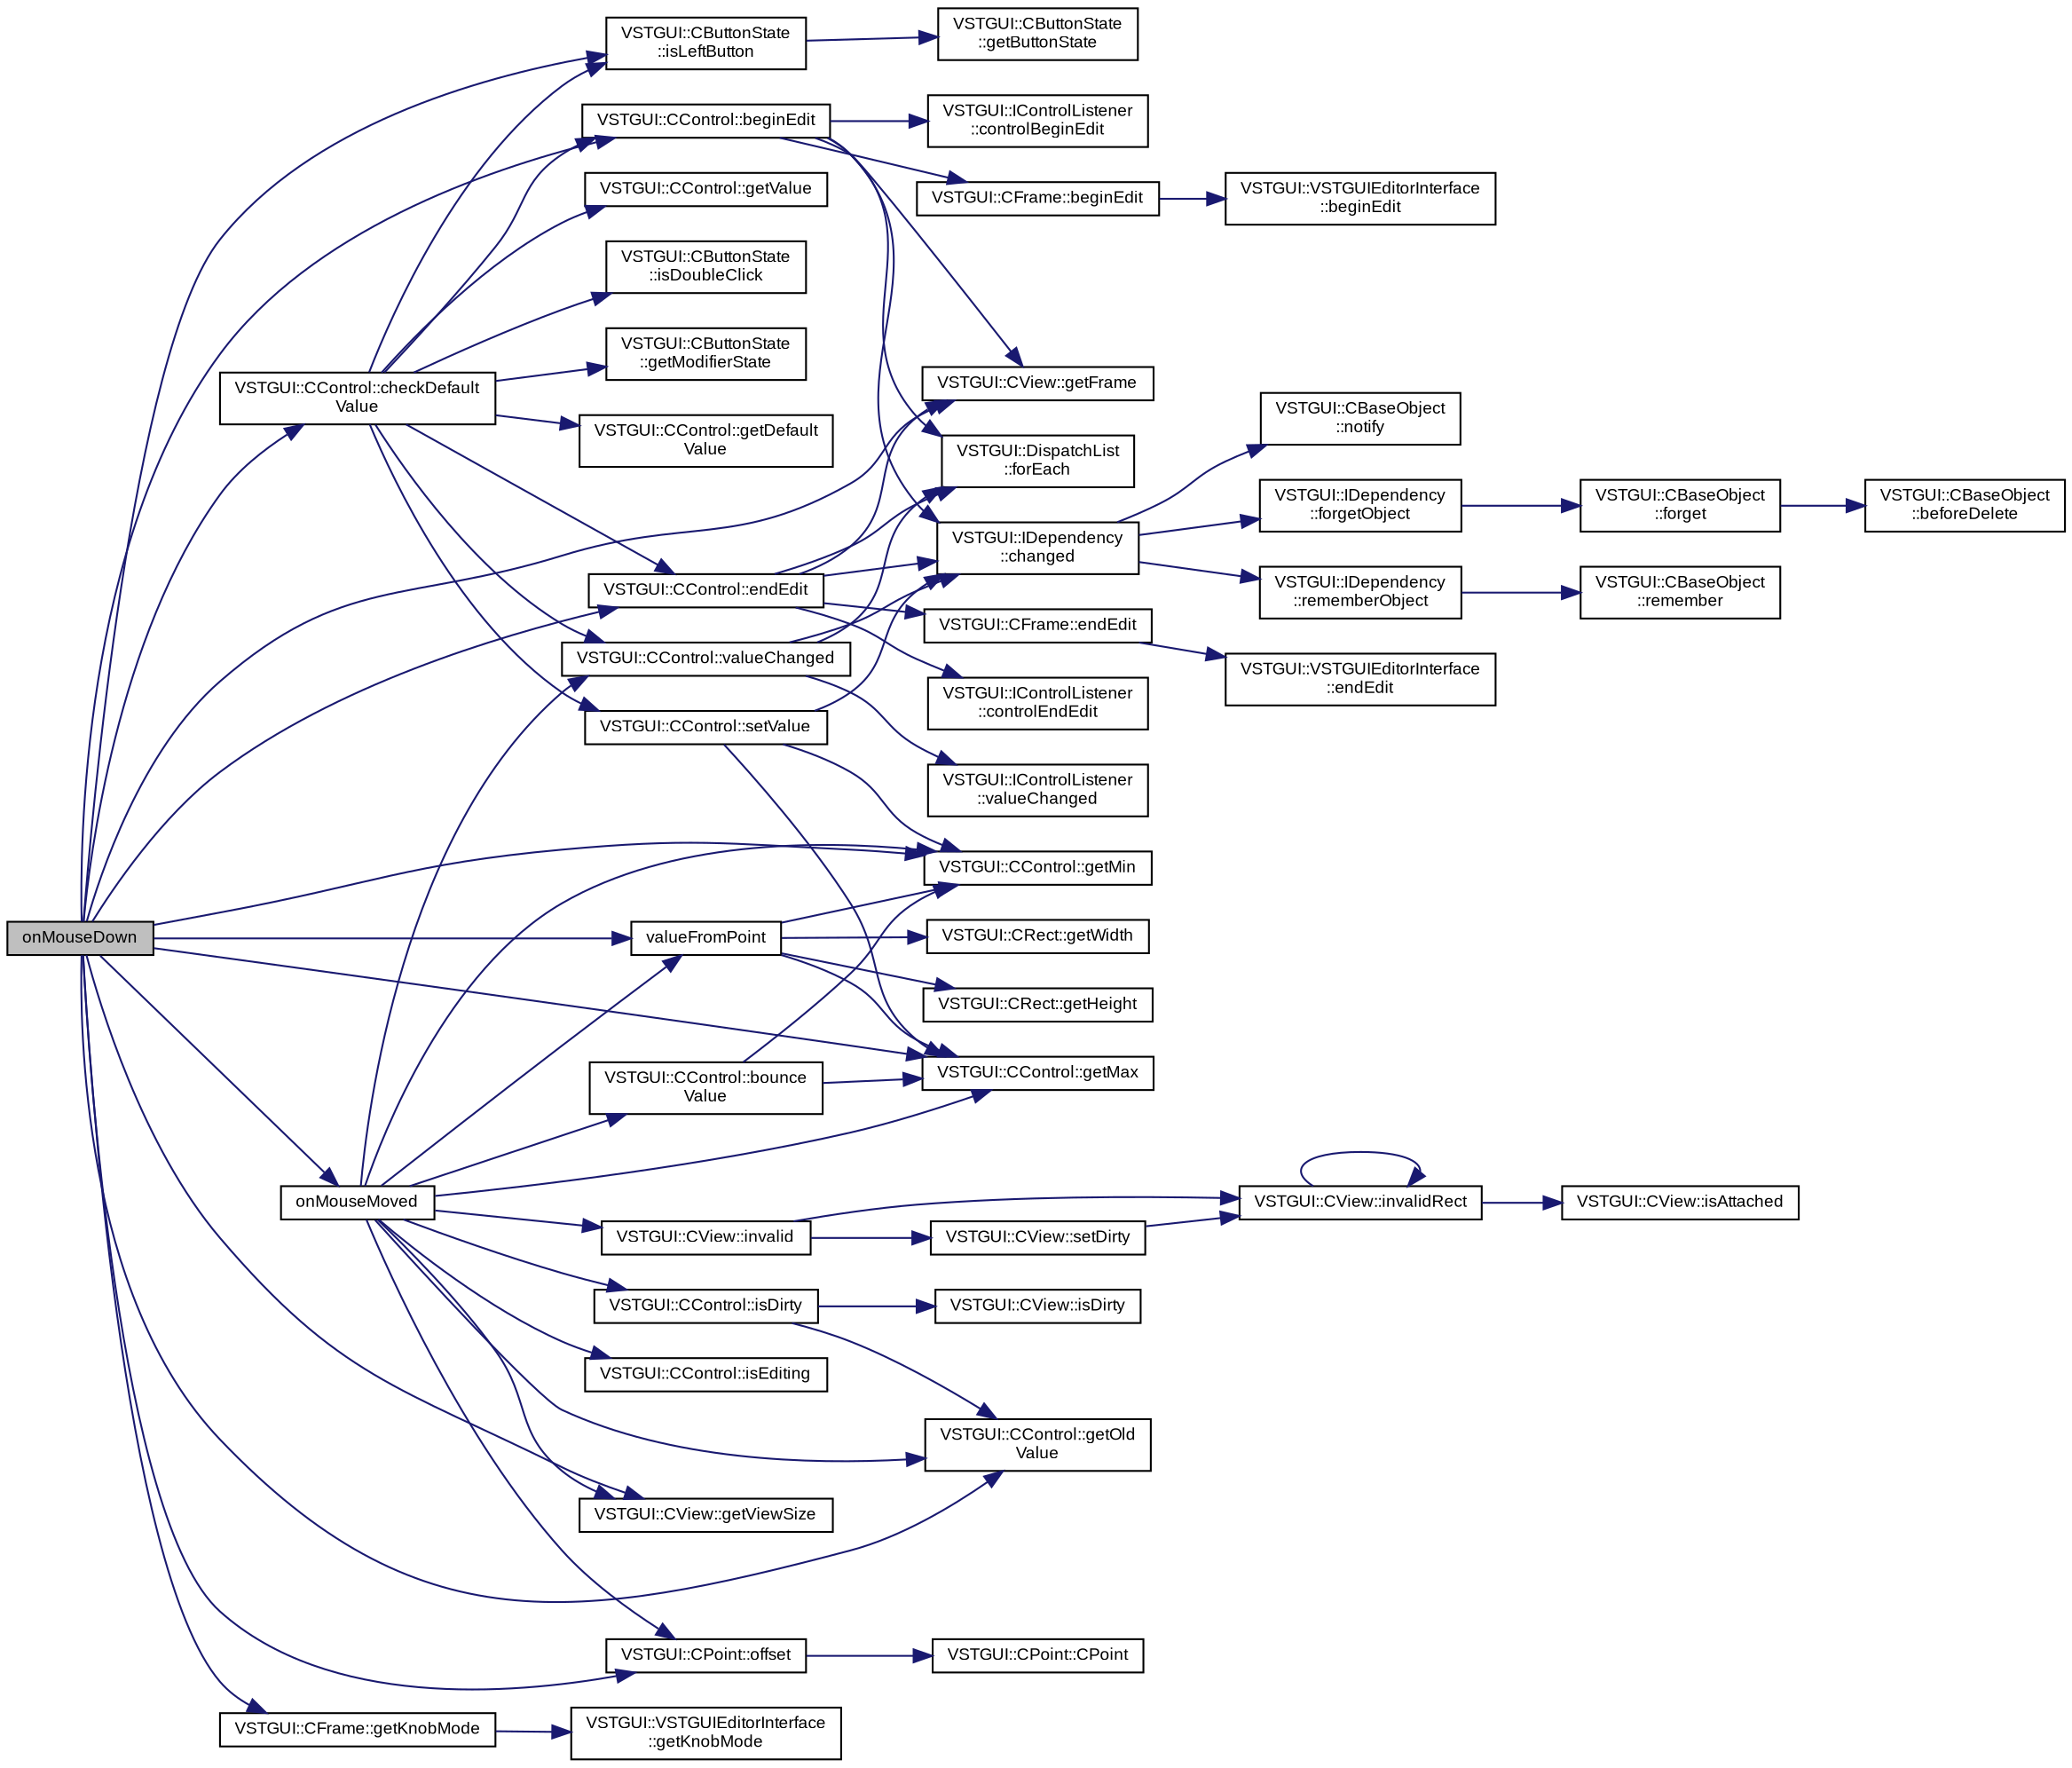 digraph "onMouseDown"
{
  bgcolor="transparent";
  edge [fontname="Arial",fontsize="9",labelfontname="Arial",labelfontsize="9"];
  node [fontname="Arial",fontsize="9",shape=record];
  rankdir="LR";
  Node1 [label="onMouseDown",height=0.2,width=0.4,color="black", fillcolor="grey75", style="filled" fontcolor="black"];
  Node1 -> Node2 [color="midnightblue",fontsize="9",style="solid",fontname="Arial"];
  Node2 [label="VSTGUI::CButtonState\l::isLeftButton",height=0.2,width=0.4,color="black",URL="$struct_v_s_t_g_u_i_1_1_c_button_state.html#a8805dc9a4851984ab15703ab3836fb9a"];
  Node2 -> Node3 [color="midnightblue",fontsize="9",style="solid",fontname="Arial"];
  Node3 [label="VSTGUI::CButtonState\l::getButtonState",height=0.2,width=0.4,color="black",URL="$struct_v_s_t_g_u_i_1_1_c_button_state.html#a9c6e0e58f7d529d9a193e1f32e722337"];
  Node1 -> Node4 [color="midnightblue",fontsize="9",style="solid",fontname="Arial"];
  Node4 [label="VSTGUI::CControl::beginEdit",height=0.2,width=0.4,color="black",URL="$class_v_s_t_g_u_i_1_1_c_control.html#a417db65751882b949a8ebdc2c10ada93"];
  Node4 -> Node5 [color="midnightblue",fontsize="9",style="solid",fontname="Arial"];
  Node5 [label="VSTGUI::IControlListener\l::controlBeginEdit",height=0.2,width=0.4,color="black",URL="$class_v_s_t_g_u_i_1_1_i_control_listener.html#ac869f70637c74c5d1d8e859182a15647"];
  Node4 -> Node6 [color="midnightblue",fontsize="9",style="solid",fontname="Arial"];
  Node6 [label="VSTGUI::DispatchList\l::forEach",height=0.2,width=0.4,color="black",URL="$class_v_s_t_g_u_i_1_1_dispatch_list.html#a09cd3391119d3266c5d62ec8525d503d"];
  Node4 -> Node7 [color="midnightblue",fontsize="9",style="solid",fontname="Arial"];
  Node7 [label="VSTGUI::IDependency\l::changed",height=0.2,width=0.4,color="black",URL="$class_v_s_t_g_u_i_1_1_i_dependency.html#acac105ad797d9700f9a31946792ecbc0"];
  Node7 -> Node8 [color="midnightblue",fontsize="9",style="solid",fontname="Arial"];
  Node8 [label="VSTGUI::IDependency\l::rememberObject",height=0.2,width=0.4,color="black",URL="$class_v_s_t_g_u_i_1_1_i_dependency.html#a9005955fa448192caddbbced658a616c"];
  Node8 -> Node9 [color="midnightblue",fontsize="9",style="solid",fontname="Arial"];
  Node9 [label="VSTGUI::CBaseObject\l::remember",height=0.2,width=0.4,color="black",URL="$class_v_s_t_g_u_i_1_1_c_base_object.html#ada0719d1daaca4af1795018001769311",tooltip="increase refcount "];
  Node7 -> Node10 [color="midnightblue",fontsize="9",style="solid",fontname="Arial"];
  Node10 [label="VSTGUI::CBaseObject\l::notify",height=0.2,width=0.4,color="black",URL="$class_v_s_t_g_u_i_1_1_c_base_object.html#ab18c3bcc0cb674396848861dfd78a83a"];
  Node7 -> Node11 [color="midnightblue",fontsize="9",style="solid",fontname="Arial"];
  Node11 [label="VSTGUI::IDependency\l::forgetObject",height=0.2,width=0.4,color="black",URL="$class_v_s_t_g_u_i_1_1_i_dependency.html#a626f70bf0ebe5646d8e1335e5c8a607a"];
  Node11 -> Node12 [color="midnightblue",fontsize="9",style="solid",fontname="Arial"];
  Node12 [label="VSTGUI::CBaseObject\l::forget",height=0.2,width=0.4,color="black",URL="$class_v_s_t_g_u_i_1_1_c_base_object.html#ad63e28fbe95a3458c97c60bfacd47ab8",tooltip="decrease refcount and delete object if refcount == 0 "];
  Node12 -> Node13 [color="midnightblue",fontsize="9",style="solid",fontname="Arial"];
  Node13 [label="VSTGUI::CBaseObject\l::beforeDelete",height=0.2,width=0.4,color="black",URL="$class_v_s_t_g_u_i_1_1_c_base_object.html#a7109cc8e58c631f14b338c5e60633d7b"];
  Node4 -> Node14 [color="midnightblue",fontsize="9",style="solid",fontname="Arial"];
  Node14 [label="VSTGUI::CView::getFrame",height=0.2,width=0.4,color="black",URL="$class_v_s_t_g_u_i_1_1_c_view.html#a2045d5fae6d0f8c615dc55113828359a",tooltip="get frame "];
  Node4 -> Node15 [color="midnightblue",fontsize="9",style="solid",fontname="Arial"];
  Node15 [label="VSTGUI::CFrame::beginEdit",height=0.2,width=0.4,color="black",URL="$class_v_s_t_g_u_i_1_1_c_frame.html#a6de7a2ecde27b7207ecdecc59c2b1ca7"];
  Node15 -> Node16 [color="midnightblue",fontsize="9",style="solid",fontname="Arial"];
  Node16 [label="VSTGUI::VSTGUIEditorInterface\l::beginEdit",height=0.2,width=0.4,color="black",URL="$class_v_s_t_g_u_i_1_1_v_s_t_g_u_i_editor_interface.html#a9caf292b83f96562e7e8c99f2a07624f"];
  Node1 -> Node17 [color="midnightblue",fontsize="9",style="solid",fontname="Arial"];
  Node17 [label="VSTGUI::CControl::checkDefault\lValue",height=0.2,width=0.4,color="black",URL="$class_v_s_t_g_u_i_1_1_c_control.html#a5b0ed7ded11a5b04a43b49dd15a85190"];
  Node17 -> Node18 [color="midnightblue",fontsize="9",style="solid",fontname="Arial"];
  Node18 [label="VSTGUI::CButtonState\l::isDoubleClick",height=0.2,width=0.4,color="black",URL="$struct_v_s_t_g_u_i_1_1_c_button_state.html#af87e930ee47a3c26dd48db7bc16b8be0"];
  Node17 -> Node2 [color="midnightblue",fontsize="9",style="solid",fontname="Arial"];
  Node17 -> Node19 [color="midnightblue",fontsize="9",style="solid",fontname="Arial"];
  Node19 [label="VSTGUI::CButtonState\l::getModifierState",height=0.2,width=0.4,color="black",URL="$struct_v_s_t_g_u_i_1_1_c_button_state.html#abff18c885535aa056962001fe1565f89"];
  Node17 -> Node20 [color="midnightblue",fontsize="9",style="solid",fontname="Arial"];
  Node20 [label="VSTGUI::CControl::getDefault\lValue",height=0.2,width=0.4,color="black",URL="$class_v_s_t_g_u_i_1_1_c_control.html#a270fb3ed4aaea413d4dc650eb984e384"];
  Node17 -> Node21 [color="midnightblue",fontsize="9",style="solid",fontname="Arial"];
  Node21 [label="VSTGUI::CControl::getValue",height=0.2,width=0.4,color="black",URL="$class_v_s_t_g_u_i_1_1_c_control.html#a0cecc937d7e222b7e3d8fac5294aa38f"];
  Node17 -> Node4 [color="midnightblue",fontsize="9",style="solid",fontname="Arial"];
  Node17 -> Node22 [color="midnightblue",fontsize="9",style="solid",fontname="Arial"];
  Node22 [label="VSTGUI::CControl::setValue",height=0.2,width=0.4,color="black",URL="$class_v_s_t_g_u_i_1_1_c_control.html#a06bf62da9ba043bcf1b4c26bb2bf357b"];
  Node22 -> Node23 [color="midnightblue",fontsize="9",style="solid",fontname="Arial"];
  Node23 [label="VSTGUI::CControl::getMin",height=0.2,width=0.4,color="black",URL="$class_v_s_t_g_u_i_1_1_c_control.html#a7cf3216ed0a504f4bab603c67ef403f2"];
  Node22 -> Node24 [color="midnightblue",fontsize="9",style="solid",fontname="Arial"];
  Node24 [label="VSTGUI::CControl::getMax",height=0.2,width=0.4,color="black",URL="$class_v_s_t_g_u_i_1_1_c_control.html#aa89b448a266e794c3d967593b3faf4a8"];
  Node22 -> Node7 [color="midnightblue",fontsize="9",style="solid",fontname="Arial"];
  Node17 -> Node25 [color="midnightblue",fontsize="9",style="solid",fontname="Arial"];
  Node25 [label="VSTGUI::CControl::valueChanged",height=0.2,width=0.4,color="black",URL="$class_v_s_t_g_u_i_1_1_c_control.html#ae57d02e392f1505445a7d83f1a18d96c",tooltip="notifies listener and dependent objects "];
  Node25 -> Node26 [color="midnightblue",fontsize="9",style="solid",fontname="Arial"];
  Node26 [label="VSTGUI::IControlListener\l::valueChanged",height=0.2,width=0.4,color="black",URL="$class_v_s_t_g_u_i_1_1_i_control_listener.html#a296f15a574e04152381eb01632abfec1"];
  Node25 -> Node6 [color="midnightblue",fontsize="9",style="solid",fontname="Arial"];
  Node25 -> Node7 [color="midnightblue",fontsize="9",style="solid",fontname="Arial"];
  Node17 -> Node27 [color="midnightblue",fontsize="9",style="solid",fontname="Arial"];
  Node27 [label="VSTGUI::CControl::endEdit",height=0.2,width=0.4,color="black",URL="$class_v_s_t_g_u_i_1_1_c_control.html#ace186d3a60dee99bc2fd1bf6a5b35601"];
  Node27 -> Node14 [color="midnightblue",fontsize="9",style="solid",fontname="Arial"];
  Node27 -> Node28 [color="midnightblue",fontsize="9",style="solid",fontname="Arial"];
  Node28 [label="VSTGUI::CFrame::endEdit",height=0.2,width=0.4,color="black",URL="$class_v_s_t_g_u_i_1_1_c_frame.html#a71de5d264e5c0c8545565dd683cacbc2"];
  Node28 -> Node29 [color="midnightblue",fontsize="9",style="solid",fontname="Arial"];
  Node29 [label="VSTGUI::VSTGUIEditorInterface\l::endEdit",height=0.2,width=0.4,color="black",URL="$class_v_s_t_g_u_i_1_1_v_s_t_g_u_i_editor_interface.html#a9971b48d1eddda8aa43073733539eb9e"];
  Node27 -> Node30 [color="midnightblue",fontsize="9",style="solid",fontname="Arial"];
  Node30 [label="VSTGUI::IControlListener\l::controlEndEdit",height=0.2,width=0.4,color="black",URL="$class_v_s_t_g_u_i_1_1_i_control_listener.html#a7e0b1b3c474f75a085495f0c41f3ecf3"];
  Node27 -> Node6 [color="midnightblue",fontsize="9",style="solid",fontname="Arial"];
  Node27 -> Node7 [color="midnightblue",fontsize="9",style="solid",fontname="Arial"];
  Node1 -> Node27 [color="midnightblue",fontsize="9",style="solid",fontname="Arial"];
  Node1 -> Node31 [color="midnightblue",fontsize="9",style="solid",fontname="Arial"];
  Node31 [label="VSTGUI::CControl::getOld\lValue",height=0.2,width=0.4,color="black",URL="$class_v_s_t_g_u_i_1_1_c_control.html#a252dc622e20dccbeb0d0321009a95973"];
  Node1 -> Node24 [color="midnightblue",fontsize="9",style="solid",fontname="Arial"];
  Node1 -> Node23 [color="midnightblue",fontsize="9",style="solid",fontname="Arial"];
  Node1 -> Node14 [color="midnightblue",fontsize="9",style="solid",fontname="Arial"];
  Node1 -> Node32 [color="midnightblue",fontsize="9",style="solid",fontname="Arial"];
  Node32 [label="VSTGUI::CFrame::getKnobMode",height=0.2,width=0.4,color="black",URL="$class_v_s_t_g_u_i_1_1_c_frame.html#a24b6b0d13fa33bfa44a14291e31358de",tooltip="get hosts knob mode "];
  Node32 -> Node33 [color="midnightblue",fontsize="9",style="solid",fontname="Arial"];
  Node33 [label="VSTGUI::VSTGUIEditorInterface\l::getKnobMode",height=0.2,width=0.4,color="black",URL="$class_v_s_t_g_u_i_1_1_v_s_t_g_u_i_editor_interface.html#a055cc3647efae25d32645a4d44c59426"];
  Node1 -> Node34 [color="midnightblue",fontsize="9",style="solid",fontname="Arial"];
  Node34 [label="VSTGUI::CPoint::offset",height=0.2,width=0.4,color="black",URL="$struct_v_s_t_g_u_i_1_1_c_point.html#abd7ec2f0cbad33b41c2758f8c7044ff1"];
  Node34 -> Node35 [color="midnightblue",fontsize="9",style="solid",fontname="Arial"];
  Node35 [label="VSTGUI::CPoint::CPoint",height=0.2,width=0.4,color="black",URL="$struct_v_s_t_g_u_i_1_1_c_point.html#a95cc3c3bd97e11da6d8d056df3263c28"];
  Node1 -> Node36 [color="midnightblue",fontsize="9",style="solid",fontname="Arial"];
  Node36 [label="VSTGUI::CView::getViewSize",height=0.2,width=0.4,color="black",URL="$class_v_s_t_g_u_i_1_1_c_view.html#a7b14fb07c53ccfa07dc91900f4fe01f1",tooltip="read only access to view size "];
  Node1 -> Node37 [color="midnightblue",fontsize="9",style="solid",fontname="Arial"];
  Node37 [label="valueFromPoint",height=0.2,width=0.4,color="black",URL="$class_v_s_t_g_u_i_1_1_c_knob.html#a22aa659820f5415e25f29ca6f0e7cc29"];
  Node37 -> Node38 [color="midnightblue",fontsize="9",style="solid",fontname="Arial"];
  Node38 [label="VSTGUI::CRect::getWidth",height=0.2,width=0.4,color="black",URL="$struct_v_s_t_g_u_i_1_1_c_rect.html#a8b4fe88292b8e95807a9b07a26cd1cb1"];
  Node37 -> Node39 [color="midnightblue",fontsize="9",style="solid",fontname="Arial"];
  Node39 [label="VSTGUI::CRect::getHeight",height=0.2,width=0.4,color="black",URL="$struct_v_s_t_g_u_i_1_1_c_rect.html#a1f4be3a475a8fb7d8defa4621c01558d"];
  Node37 -> Node24 [color="midnightblue",fontsize="9",style="solid",fontname="Arial"];
  Node37 -> Node23 [color="midnightblue",fontsize="9",style="solid",fontname="Arial"];
  Node1 -> Node40 [color="midnightblue",fontsize="9",style="solid",fontname="Arial"];
  Node40 [label="onMouseMoved",height=0.2,width=0.4,color="black",URL="$class_v_s_t_g_u_i_1_1_c_knob.html#ac8855959285a9555faaa8b0313e07027",tooltip="called when a mouse move event occurs "];
  Node40 -> Node41 [color="midnightblue",fontsize="9",style="solid",fontname="Arial"];
  Node41 [label="VSTGUI::CControl::isEditing",height=0.2,width=0.4,color="black",URL="$class_v_s_t_g_u_i_1_1_c_control.html#aec1573cc64ee895b86904c04fe0d1103"];
  Node40 -> Node24 [color="midnightblue",fontsize="9",style="solid",fontname="Arial"];
  Node40 -> Node23 [color="midnightblue",fontsize="9",style="solid",fontname="Arial"];
  Node40 -> Node42 [color="midnightblue",fontsize="9",style="solid",fontname="Arial"];
  Node42 [label="VSTGUI::CControl::bounce\lValue",height=0.2,width=0.4,color="black",URL="$class_v_s_t_g_u_i_1_1_c_control.html#a28bd46996ac9f5362dcf92bf6d825e8d"];
  Node42 -> Node24 [color="midnightblue",fontsize="9",style="solid",fontname="Arial"];
  Node42 -> Node23 [color="midnightblue",fontsize="9",style="solid",fontname="Arial"];
  Node40 -> Node34 [color="midnightblue",fontsize="9",style="solid",fontname="Arial"];
  Node40 -> Node36 [color="midnightblue",fontsize="9",style="solid",fontname="Arial"];
  Node40 -> Node37 [color="midnightblue",fontsize="9",style="solid",fontname="Arial"];
  Node40 -> Node31 [color="midnightblue",fontsize="9",style="solid",fontname="Arial"];
  Node40 -> Node25 [color="midnightblue",fontsize="9",style="solid",fontname="Arial"];
  Node40 -> Node43 [color="midnightblue",fontsize="9",style="solid",fontname="Arial"];
  Node43 [label="VSTGUI::CControl::isDirty",height=0.2,width=0.4,color="black",URL="$class_v_s_t_g_u_i_1_1_c_control.html#ad66f409af3c387e166ff7ee95169b7b6",tooltip="check if view is dirty "];
  Node43 -> Node31 [color="midnightblue",fontsize="9",style="solid",fontname="Arial"];
  Node43 -> Node44 [color="midnightblue",fontsize="9",style="solid",fontname="Arial"];
  Node44 [label="VSTGUI::CView::isDirty",height=0.2,width=0.4,color="black",URL="$class_v_s_t_g_u_i_1_1_c_view.html#a4fea28bac5516879f343a5a905717337",tooltip="check if view is dirty "];
  Node40 -> Node45 [color="midnightblue",fontsize="9",style="solid",fontname="Arial"];
  Node45 [label="VSTGUI::CView::invalid",height=0.2,width=0.4,color="black",URL="$class_v_s_t_g_u_i_1_1_c_view.html#a51647a4891b4a9cbaf8595171c5ad3fc",tooltip="mark whole view as invalid "];
  Node45 -> Node46 [color="midnightblue",fontsize="9",style="solid",fontname="Arial"];
  Node46 [label="VSTGUI::CView::setDirty",height=0.2,width=0.4,color="black",URL="$class_v_s_t_g_u_i_1_1_c_view.html#a0f19a61606a7f547b62102310063ea76",tooltip="set the view to dirty so that it is redrawn in the next idle. Thread Safe ! "];
  Node46 -> Node47 [color="midnightblue",fontsize="9",style="solid",fontname="Arial"];
  Node47 [label="VSTGUI::CView::invalidRect",height=0.2,width=0.4,color="black",URL="$class_v_s_t_g_u_i_1_1_c_view.html#ad414ba3d5e64f9fdc11309e05266ffcf",tooltip="mark rect as invalid "];
  Node47 -> Node48 [color="midnightblue",fontsize="9",style="solid",fontname="Arial"];
  Node48 [label="VSTGUI::CView::isAttached",height=0.2,width=0.4,color="black",URL="$class_v_s_t_g_u_i_1_1_c_view.html#a1b7f04ee36bdaecd09a2625370dc90d8",tooltip="is view attached to a parentView "];
  Node47 -> Node47 [color="midnightblue",fontsize="9",style="solid",fontname="Arial"];
  Node45 -> Node47 [color="midnightblue",fontsize="9",style="solid",fontname="Arial"];
}
